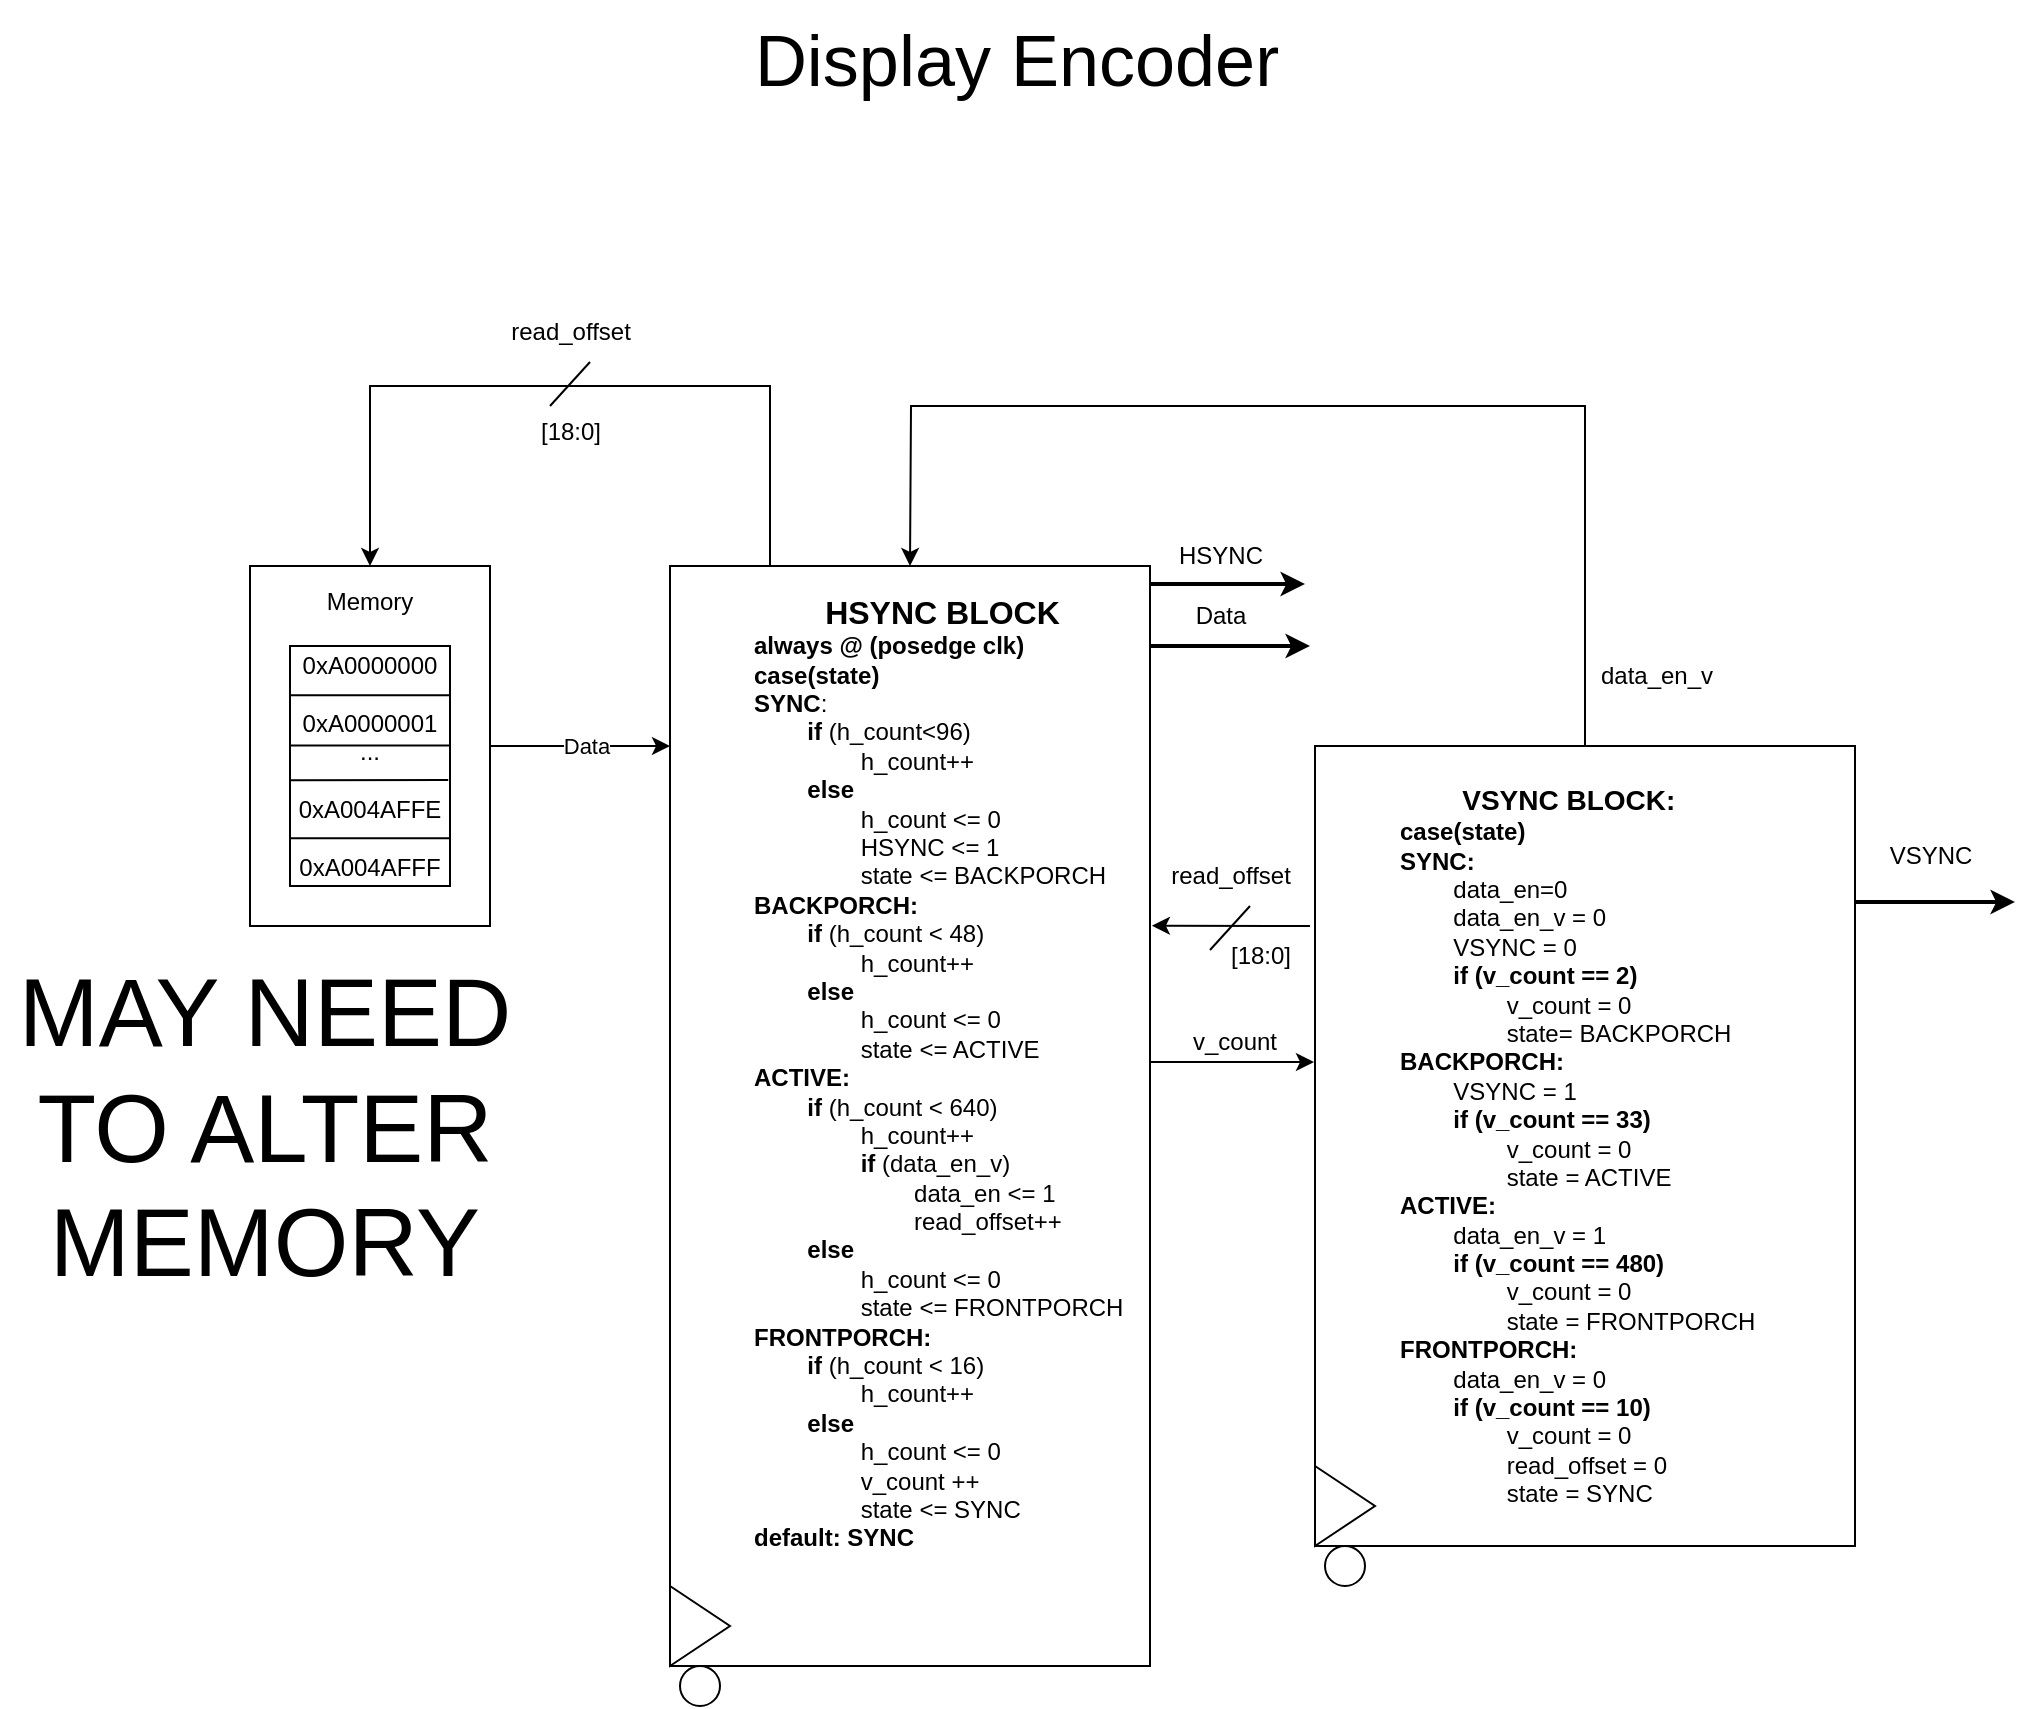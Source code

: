 <mxfile version="24.5.5" type="github">
  <diagram name="Page-1" id="m8KckDBnLmi3Fg9_RwGV">
    <mxGraphModel dx="1364" dy="756" grid="0" gridSize="10" guides="0" tooltips="1" connect="1" arrows="1" fold="1" page="0" pageScale="1" pageWidth="850" pageHeight="1100" math="0" shadow="0">
      <root>
        <mxCell id="0" />
        <mxCell id="1" parent="0" />
        <mxCell id="qMudk2F243AdnrHXbzsQ-1" value="&lt;font style=&quot;font-size: 36px;&quot;&gt;Display Encoder&lt;/font&gt;" style="text;html=1;align=center;verticalAlign=middle;resizable=0;points=[];autosize=1;strokeColor=none;fillColor=none;" parent="1" vertex="1">
          <mxGeometry x="660" y="30" width="290" height="60" as="geometry" />
        </mxCell>
        <mxCell id="qMudk2F243AdnrHXbzsQ-10" style="edgeStyle=none;rounded=0;orthogonalLoop=1;jettySize=auto;html=1;exitX=1;exitY=0.5;exitDx=0;exitDy=0;" parent="1" source="qMudk2F243AdnrHXbzsQ-3" edge="1">
          <mxGeometry relative="1" as="geometry">
            <mxPoint x="632" y="403.034" as="targetPoint" />
          </mxGeometry>
        </mxCell>
        <mxCell id="qMudk2F243AdnrHXbzsQ-20" value="Data" style="edgeLabel;html=1;align=center;verticalAlign=middle;resizable=0;points=[];" parent="qMudk2F243AdnrHXbzsQ-10" vertex="1" connectable="0">
          <mxGeometry x="0.06" relative="1" as="geometry">
            <mxPoint as="offset" />
          </mxGeometry>
        </mxCell>
        <mxCell id="qMudk2F243AdnrHXbzsQ-3" value="Memory&lt;div&gt;&lt;br&gt;&lt;/div&gt;&lt;div&gt;&lt;br&gt;&lt;/div&gt;&lt;div&gt;&lt;br&gt;&lt;/div&gt;&lt;div&gt;&lt;br&gt;&lt;/div&gt;&lt;div&gt;&lt;br&gt;&lt;/div&gt;&lt;div&gt;&lt;br&gt;&lt;/div&gt;&lt;div&gt;&lt;br&gt;&lt;/div&gt;&lt;div&gt;&lt;br&gt;&lt;/div&gt;&lt;div&gt;&lt;br&gt;&lt;/div&gt;&lt;div&gt;&lt;br&gt;&lt;/div&gt;" style="whiteSpace=wrap;html=1;" parent="1" vertex="1">
          <mxGeometry x="422" y="313" width="120" height="180" as="geometry" />
        </mxCell>
        <mxCell id="qMudk2F243AdnrHXbzsQ-4" value="0xA0000000&lt;div&gt;&lt;br&gt;&lt;div&gt;0xA0000001&lt;/div&gt;&lt;div&gt;&lt;span style=&quot;background-color: initial;&quot;&gt;...&lt;/span&gt;&lt;br&gt;&lt;/div&gt;&lt;div&gt;&lt;span style=&quot;background-color: initial;&quot;&gt;&lt;br&gt;&lt;/span&gt;&lt;/div&gt;&lt;div&gt;&lt;span style=&quot;background-color: initial;&quot;&gt;0xA004AFFE&lt;/span&gt;&lt;br&gt;&lt;/div&gt;&lt;div&gt;&lt;br&gt;&lt;/div&gt;&lt;div&gt;&lt;div&gt;0xA004AFFF&lt;/div&gt;&lt;/div&gt;&lt;/div&gt;" style="whiteSpace=wrap;html=1;" parent="1" vertex="1">
          <mxGeometry x="442" y="353" width="80" height="120" as="geometry" />
        </mxCell>
        <mxCell id="qMudk2F243AdnrHXbzsQ-6" style="edgeStyle=none;rounded=0;orthogonalLoop=1;jettySize=auto;html=1;exitX=0;exitY=0.5;exitDx=0;exitDy=0;entryX=1;entryY=0.5;entryDx=0;entryDy=0;endArrow=none;endFill=0;" parent="1" edge="1">
          <mxGeometry relative="1" as="geometry">
            <mxPoint x="442" y="402.71" as="sourcePoint" />
            <mxPoint x="522" y="402.71" as="targetPoint" />
          </mxGeometry>
        </mxCell>
        <mxCell id="qMudk2F243AdnrHXbzsQ-7" style="edgeStyle=none;rounded=0;orthogonalLoop=1;jettySize=auto;html=1;exitX=0.004;exitY=0.205;exitDx=0;exitDy=0;entryX=1.001;entryY=0.205;entryDx=0;entryDy=0;endArrow=none;endFill=0;exitPerimeter=0;entryPerimeter=0;" parent="1" source="qMudk2F243AdnrHXbzsQ-4" target="qMudk2F243AdnrHXbzsQ-4" edge="1">
          <mxGeometry relative="1" as="geometry">
            <mxPoint x="442" y="383" as="sourcePoint" />
            <mxPoint x="522" y="383" as="targetPoint" />
          </mxGeometry>
        </mxCell>
        <mxCell id="qMudk2F243AdnrHXbzsQ-8" style="edgeStyle=none;rounded=0;orthogonalLoop=1;jettySize=auto;html=1;exitX=0.004;exitY=0.801;exitDx=0;exitDy=0;entryX=0.994;entryY=0.801;entryDx=0;entryDy=0;endArrow=none;endFill=0;exitPerimeter=0;entryPerimeter=0;" parent="1" source="qMudk2F243AdnrHXbzsQ-4" target="qMudk2F243AdnrHXbzsQ-4" edge="1">
          <mxGeometry relative="1" as="geometry">
            <mxPoint x="442" y="443" as="sourcePoint" />
            <mxPoint x="522" y="443" as="targetPoint" />
          </mxGeometry>
        </mxCell>
        <mxCell id="qMudk2F243AdnrHXbzsQ-9" style="edgeStyle=none;rounded=0;orthogonalLoop=1;jettySize=auto;html=1;exitX=-0.003;exitY=0.559;exitDx=0;exitDy=0;entryX=0.989;entryY=0.558;entryDx=0;entryDy=0;endArrow=none;endFill=0;exitPerimeter=0;entryPerimeter=0;" parent="1" source="qMudk2F243AdnrHXbzsQ-4" target="qMudk2F243AdnrHXbzsQ-4" edge="1">
          <mxGeometry relative="1" as="geometry">
            <mxPoint x="442" y="423" as="sourcePoint" />
            <mxPoint x="522" y="423" as="targetPoint" />
          </mxGeometry>
        </mxCell>
        <mxCell id="qMudk2F243AdnrHXbzsQ-54" style="edgeStyle=none;rounded=0;orthogonalLoop=1;jettySize=auto;html=1;exitX=1;exitY=0.451;exitDx=0;exitDy=0;exitPerimeter=0;" parent="1" source="qMudk2F243AdnrHXbzsQ-11" edge="1">
          <mxGeometry relative="1" as="geometry">
            <mxPoint x="954" y="561" as="targetPoint" />
          </mxGeometry>
        </mxCell>
        <mxCell id="qMudk2F243AdnrHXbzsQ-11" value="&lt;blockquote style=&quot;margin: 0 0 0 40px; border: none; padding: 0px;&quot;&gt;&lt;div&gt;&lt;b&gt;&lt;font size=&quot;3&quot;&gt;&lt;span style=&quot;white-space: pre;&quot;&gt;&#x9;&lt;/span&gt;HSYNC BLOCK&lt;/font&gt;&lt;/b&gt;&lt;/div&gt;&lt;b&gt;always @ (posedge clk)&lt;/b&gt;&lt;div&gt;&lt;b&gt;case(state)&lt;/b&gt;&lt;/div&gt;&lt;div&gt;&lt;b&gt;SYNC&lt;/b&gt;:&lt;/div&gt;&lt;div&gt;&lt;b&gt;&lt;span style=&quot;white-space: pre;&quot;&gt;&#x9;&lt;/span&gt;if &lt;/b&gt;(h_count&amp;lt;96)&lt;/div&gt;&lt;div&gt;&lt;span style=&quot;white-space: pre;&quot;&gt;&#x9;&lt;/span&gt;&lt;span style=&quot;white-space: pre;&quot;&gt;&#x9;&lt;/span&gt;h_count++&lt;/div&gt;&lt;div&gt;&lt;b&gt;&lt;span style=&quot;white-space: pre;&quot;&gt;&#x9;&lt;/span&gt;else&lt;/b&gt;&amp;nbsp;&lt;/div&gt;&lt;div&gt;&lt;span style=&quot;white-space: pre;&quot;&gt;&#x9;&lt;/span&gt;&lt;span style=&quot;white-space: pre;&quot;&gt;&#x9;&lt;/span&gt;h_count &amp;lt;= 0&lt;/div&gt;&lt;div&gt;&lt;span style=&quot;white-space: pre;&quot;&gt;&#x9;&lt;/span&gt;&lt;span style=&quot;white-space: pre;&quot;&gt;&#x9;&lt;/span&gt;HSYNC &amp;lt;= 1&lt;/div&gt;&lt;div&gt;&lt;span style=&quot;white-space: pre;&quot;&gt;&#x9;&lt;/span&gt;&lt;span style=&quot;white-space: pre;&quot;&gt;&#x9;&lt;/span&gt;state &amp;lt;= BACKPORCH&lt;/div&gt;&lt;div&gt;&lt;b&gt;BACKPORCH:&lt;/b&gt;&lt;/div&gt;&lt;div&gt;&lt;b&gt;&lt;span style=&quot;white-space: pre;&quot;&gt;&#x9;&lt;/span&gt;if&amp;nbsp;&lt;/b&gt;(h_count &amp;lt; 48)&lt;/div&gt;&lt;div&gt;&lt;span style=&quot;white-space: pre;&quot;&gt;&#x9;&lt;/span&gt;&lt;span style=&quot;white-space: pre;&quot;&gt;&#x9;&lt;/span&gt;h_count++&lt;/div&gt;&lt;div&gt;&lt;b&gt;&lt;span style=&quot;white-space: pre;&quot;&gt;&#x9;&lt;/span&gt;else&lt;/b&gt;&lt;/div&gt;&lt;div&gt;&lt;span style=&quot;white-space: pre;&quot;&gt;&#x9;&lt;/span&gt;&lt;span style=&quot;white-space: pre;&quot;&gt;&#x9;&lt;/span&gt;h_count &amp;lt;= 0&lt;/div&gt;&lt;div&gt;&lt;span style=&quot;white-space: pre;&quot;&gt;&#x9;&lt;/span&gt;&lt;span style=&quot;white-space: pre;&quot;&gt;&#x9;&lt;/span&gt;state &amp;lt;= ACTIVE&lt;/div&gt;&lt;div&gt;&lt;b&gt;ACTIVE:&lt;/b&gt;&lt;/div&gt;&lt;div&gt;&lt;b&gt;&lt;span style=&quot;white-space: pre;&quot;&gt;&#x9;&lt;/span&gt;if&lt;/b&gt; (h_count &amp;lt; 640)&amp;nbsp;&lt;/div&gt;&lt;div&gt;&amp;nbsp;&lt;span style=&quot;white-space: pre;&quot;&gt;&#x9;&lt;/span&gt;&lt;span style=&quot;white-space: pre;&quot;&gt;&#x9;&lt;/span&gt;h_count++&lt;/div&gt;&lt;div&gt;&lt;b style=&quot;background-color: initial;&quot;&gt;&lt;span style=&quot;white-space: pre;&quot;&gt;&#x9;&lt;span style=&quot;white-space: pre;&quot;&gt;&#x9;&lt;/span&gt;&lt;/span&gt;if &lt;/b&gt;&lt;span style=&quot;background-color: initial;&quot;&gt;(data_en_v)&amp;nbsp;&lt;/span&gt;&lt;/div&gt;&lt;div&gt;&lt;span style=&quot;white-space: pre;&quot;&gt;&#x9;&lt;/span&gt;&lt;span style=&quot;white-space: pre;&quot;&gt;&#x9;&lt;span style=&quot;white-space: pre;&quot;&gt;&#x9;&lt;/span&gt;&lt;/span&gt;data_en &amp;lt;= 1&lt;/div&gt;&lt;div&gt;&lt;span style=&quot;white-space: pre;&quot;&gt;&#x9;&lt;/span&gt;&lt;span style=&quot;white-space: pre;&quot;&gt;&#x9;&lt;span style=&quot;white-space: pre;&quot;&gt;&#x9;&lt;/span&gt;&lt;/span&gt;read_offset++&lt;/div&gt;&lt;div&gt;&lt;b&gt;&lt;span style=&quot;white-space: pre;&quot;&gt;&#x9;&lt;/span&gt;else&amp;nbsp;&lt;/b&gt;&lt;/div&gt;&lt;div&gt;&lt;span style=&quot;white-space: pre;&quot;&gt;&#x9;&lt;/span&gt;&lt;span style=&quot;white-space: pre;&quot;&gt;&#x9;&lt;/span&gt;h_count &amp;lt;= 0&lt;/div&gt;&lt;div&gt;&lt;span style=&quot;white-space: pre;&quot;&gt;&#x9;&lt;/span&gt;&lt;span style=&quot;white-space: pre;&quot;&gt;&#x9;&lt;/span&gt;state &amp;lt;= FRONTPORCH&lt;/div&gt;&lt;div&gt;&lt;b&gt;FRONTPORCH:&lt;/b&gt;&lt;/div&gt;&lt;div&gt;&lt;b&gt;&lt;span style=&quot;white-space: pre;&quot;&gt;&#x9;&lt;/span&gt;if &lt;/b&gt;(h_count &amp;lt; 16)&lt;/div&gt;&lt;div&gt;&lt;span style=&quot;white-space: pre;&quot;&gt;&#x9;&lt;/span&gt;&lt;span style=&quot;white-space: pre;&quot;&gt;&#x9;&lt;/span&gt;h_count++&lt;/div&gt;&lt;div&gt;&lt;b&gt;&lt;span style=&quot;white-space: pre;&quot;&gt;&#x9;&lt;/span&gt;else&lt;/b&gt;&lt;/div&gt;&lt;div&gt;&lt;span style=&quot;white-space: pre;&quot;&gt;&#x9;&lt;/span&gt;&lt;span style=&quot;white-space: pre;&quot;&gt;&#x9;&lt;/span&gt;h_count &amp;lt;= 0&lt;/div&gt;&lt;div&gt;&lt;span style=&quot;white-space: pre;&quot;&gt;&#x9;&lt;/span&gt;&lt;span style=&quot;white-space: pre;&quot;&gt;&#x9;&lt;/span&gt;v_count ++&lt;/div&gt;&lt;div&gt;&lt;span style=&quot;white-space: pre;&quot;&gt;&#x9;&lt;span style=&quot;white-space: pre;&quot;&gt;&#x9;&lt;/span&gt;&lt;/span&gt;state &amp;lt;= SYNC&lt;/div&gt;&lt;div&gt;&lt;b&gt;default: SYNC&lt;/b&gt;&lt;/div&gt;&lt;div&gt;&lt;b&gt;&lt;br&gt;&lt;/b&gt;&lt;/div&gt;&lt;div&gt;&lt;b&gt;&lt;br&gt;&lt;/b&gt;&lt;/div&gt;&lt;/blockquote&gt;&lt;div&gt;&lt;b&gt;&lt;br&gt;&lt;/b&gt;&lt;/div&gt;" style="whiteSpace=wrap;html=1;align=left;" parent="1" vertex="1">
          <mxGeometry x="632" y="313" width="240" height="550" as="geometry" />
        </mxCell>
        <mxCell id="qMudk2F243AdnrHXbzsQ-12" value="" style="triangle;whiteSpace=wrap;html=1;" parent="1" vertex="1">
          <mxGeometry x="632" y="823" width="30" height="40" as="geometry" />
        </mxCell>
        <mxCell id="qMudk2F243AdnrHXbzsQ-13" value="" style="ellipse;whiteSpace=wrap;html=1;" parent="1" vertex="1">
          <mxGeometry x="637" y="863" width="20" height="20" as="geometry" />
        </mxCell>
        <mxCell id="qMudk2F243AdnrHXbzsQ-15" style="edgeStyle=none;rounded=0;orthogonalLoop=1;jettySize=auto;html=1;exitX=1;exitY=0.5;exitDx=0;exitDy=0;strokeWidth=2;" parent="1" edge="1">
          <mxGeometry relative="1" as="geometry">
            <mxPoint x="952" y="353.034" as="targetPoint" />
            <mxPoint x="872" y="353" as="sourcePoint" />
          </mxGeometry>
        </mxCell>
        <mxCell id="qMudk2F243AdnrHXbzsQ-17" value="Data" style="text;html=1;align=center;verticalAlign=middle;resizable=0;points=[];autosize=1;strokeColor=none;fillColor=none;strokeWidth=2;" parent="1" vertex="1">
          <mxGeometry x="882" y="323" width="50" height="30" as="geometry" />
        </mxCell>
        <mxCell id="qMudk2F243AdnrHXbzsQ-28" value="&lt;blockquote style=&quot;margin: 0 0 0 40px; border: none; padding: 0px;&quot;&gt;&lt;b&gt;&lt;font style=&quot;font-size: 14px;&quot;&gt;&lt;span style=&quot;white-space: pre;&quot;&gt;&#x9;&lt;/span&gt;VSYNC BLOCK:&lt;/font&gt;&lt;/b&gt;&lt;div&gt;&lt;b&gt;case(state)&lt;/b&gt;&lt;/div&gt;&lt;div&gt;&lt;b&gt;SYNC:&lt;/b&gt;&lt;/div&gt;&lt;div&gt;&lt;div&gt;&lt;span style=&quot;white-space: pre;&quot;&gt;&#x9;&lt;/span&gt;data_en=0&lt;/div&gt;&lt;/div&gt;&lt;div&gt;&lt;div&gt;&lt;span style=&quot;white-space: pre;&quot;&gt;&#x9;&lt;/span&gt;data_en_v = 0&lt;/div&gt;&lt;/div&gt;&lt;div&gt;&lt;div&gt;&lt;span style=&quot;white-space: pre;&quot;&gt;&#x9;&lt;/span&gt;VSYNC = 0&lt;/div&gt;&lt;/div&gt;&lt;div&gt;&lt;div&gt;&lt;div&gt;&lt;b&gt;&lt;span style=&quot;white-space: pre;&quot;&gt;&#x9;&lt;/span&gt;if (v_count == 2)&lt;/b&gt;&lt;/div&gt;&lt;/div&gt;&lt;/div&gt;&lt;div&gt;&lt;div&gt;&lt;div&gt;&lt;span style=&quot;white-space: pre;&quot;&gt;&#x9;&lt;span style=&quot;white-space: pre;&quot;&gt;&#x9;&lt;/span&gt;&lt;/span&gt;v_count = 0&lt;/div&gt;&lt;/div&gt;&lt;/div&gt;&lt;div&gt;&lt;div&gt;&lt;span style=&quot;white-space: pre;&quot;&gt;&#x9;&lt;span style=&quot;white-space: pre;&quot;&gt;&#x9;&lt;/span&gt;&lt;/span&gt;state= BACKPORCH&lt;/div&gt;&lt;/div&gt;&lt;div&gt;&lt;div&gt;&lt;b&gt;BACKPORCH:&lt;/b&gt;&lt;/div&gt;&lt;/div&gt;&lt;div&gt;&lt;div&gt;&lt;span style=&quot;white-space: pre;&quot;&gt;&#x9;&lt;/span&gt;VSYNC = 1&lt;/div&gt;&lt;/div&gt;&lt;div&gt;&lt;div&gt;&lt;div&gt;&lt;div&gt;&lt;b&gt;&lt;span style=&quot;white-space: pre;&quot;&gt;&#x9;&lt;/span&gt;if (v_count == 33)&lt;/b&gt;&lt;/div&gt;&lt;/div&gt;&lt;/div&gt;&lt;/div&gt;&lt;div&gt;&lt;div&gt;&lt;div&gt;&lt;div&gt;&lt;span style=&quot;white-space: pre;&quot;&gt;&#x9;&lt;span style=&quot;white-space: pre;&quot;&gt;&#x9;&lt;/span&gt;&lt;/span&gt;v_count = 0&lt;/div&gt;&lt;/div&gt;&lt;/div&gt;&lt;/div&gt;&lt;div&gt;&lt;div&gt;&lt;div&gt;&lt;span style=&quot;white-space: pre;&quot;&gt;&#x9;&lt;span style=&quot;white-space: pre;&quot;&gt;&#x9;&lt;/span&gt;&lt;/span&gt;state = ACTIVE&lt;/div&gt;&lt;/div&gt;&lt;/div&gt;&lt;div&gt;&lt;div&gt;&lt;b&gt;ACTIVE:&lt;/b&gt;&lt;/div&gt;&lt;/div&gt;&lt;div&gt;&lt;div&gt;&lt;span style=&quot;white-space: pre;&quot;&gt;&#x9;&lt;/span&gt;data_en_v = 1&lt;/div&gt;&lt;/div&gt;&lt;div&gt;&lt;div&gt;&lt;div&gt;&lt;div&gt;&lt;b&gt;&lt;span style=&quot;white-space: pre;&quot;&gt;&#x9;&lt;/span&gt;if (v_count == 480)&lt;/b&gt;&lt;/div&gt;&lt;/div&gt;&lt;/div&gt;&lt;/div&gt;&lt;div&gt;&lt;div&gt;&lt;div&gt;&lt;div&gt;&lt;span style=&quot;white-space: pre;&quot;&gt;&#x9;&lt;/span&gt;&lt;span style=&quot;white-space: pre;&quot;&gt;&#x9;&lt;/span&gt;v_count = 0&lt;/div&gt;&lt;/div&gt;&lt;/div&gt;&lt;/div&gt;&lt;div&gt;&lt;div&gt;&lt;div&gt;&lt;span style=&quot;white-space: pre;&quot;&gt;&#x9;&lt;/span&gt;&lt;span style=&quot;white-space: pre;&quot;&gt;&#x9;&lt;/span&gt;state = FRONTPORCH&lt;/div&gt;&lt;/div&gt;&lt;/div&gt;&lt;div&gt;&lt;div&gt;&lt;b&gt;FRONTPORCH:&lt;/b&gt;&lt;/div&gt;&lt;/div&gt;&lt;div&gt;&lt;div&gt;&lt;span style=&quot;white-space: pre;&quot;&gt;&#x9;&lt;/span&gt;data_en_v = 0&lt;/div&gt;&lt;/div&gt;&lt;div&gt;&lt;div&gt;&lt;div&gt;&lt;b&gt;&lt;span style=&quot;white-space: pre;&quot;&gt;&#x9;&lt;/span&gt;if (v_count == 10)&lt;/b&gt;&lt;/div&gt;&lt;/div&gt;&lt;/div&gt;&lt;div&gt;&lt;div&gt;&lt;div&gt;&lt;span style=&quot;white-space: pre;&quot;&gt;&#x9;&lt;/span&gt;&lt;span style=&quot;white-space: pre;&quot;&gt;&#x9;&lt;/span&gt;v_count = 0&lt;/div&gt;&lt;/div&gt;&lt;/div&gt;&lt;div&gt;&lt;div&gt;&lt;span style=&quot;white-space: pre;&quot;&gt;&#x9;&lt;/span&gt;&lt;span style=&quot;white-space: pre;&quot;&gt;&#x9;&lt;/span&gt;read_offset = 0&lt;/div&gt;&lt;/div&gt;&lt;div&gt;&lt;div&gt;&lt;span style=&quot;white-space: pre;&quot;&gt;&#x9;&lt;/span&gt;&lt;span style=&quot;white-space: pre;&quot;&gt;&#x9;&lt;/span&gt;state = SYNC&lt;/div&gt;&lt;/div&gt;&lt;/blockquote&gt;" style="whiteSpace=wrap;html=1;align=left;" parent="1" vertex="1">
          <mxGeometry x="954.5" y="403" width="270" height="400" as="geometry" />
        </mxCell>
        <mxCell id="qMudk2F243AdnrHXbzsQ-29" style="edgeStyle=none;rounded=0;orthogonalLoop=1;jettySize=auto;html=1;strokeWidth=2;" parent="1" edge="1">
          <mxGeometry relative="1" as="geometry">
            <mxPoint x="949.5" y="322.034" as="targetPoint" />
            <mxPoint x="872" y="322" as="sourcePoint" />
          </mxGeometry>
        </mxCell>
        <mxCell id="qMudk2F243AdnrHXbzsQ-31" style="edgeStyle=none;rounded=0;orthogonalLoop=1;jettySize=auto;html=1;exitX=1;exitY=0.5;exitDx=0;exitDy=0;strokeWidth=2;" parent="1" edge="1">
          <mxGeometry relative="1" as="geometry">
            <mxPoint x="1304.5" y="481.034" as="targetPoint" />
            <mxPoint x="1224.5" y="481" as="sourcePoint" />
          </mxGeometry>
        </mxCell>
        <mxCell id="qMudk2F243AdnrHXbzsQ-33" value="HSYNC" style="text;html=1;align=center;verticalAlign=middle;resizable=0;points=[];autosize=1;strokeColor=none;fillColor=none;strokeWidth=2;" parent="1" vertex="1">
          <mxGeometry x="872" y="293" width="70" height="30" as="geometry" />
        </mxCell>
        <mxCell id="qMudk2F243AdnrHXbzsQ-34" value="VSYNC" style="text;html=1;align=center;verticalAlign=middle;resizable=0;points=[];autosize=1;strokeColor=none;fillColor=none;strokeWidth=2;" parent="1" vertex="1">
          <mxGeometry x="1232" y="443" width="60" height="30" as="geometry" />
        </mxCell>
        <mxCell id="qMudk2F243AdnrHXbzsQ-38" value="" style="triangle;whiteSpace=wrap;html=1;" parent="1" vertex="1">
          <mxGeometry x="954.5" y="763" width="30" height="40" as="geometry" />
        </mxCell>
        <mxCell id="qMudk2F243AdnrHXbzsQ-39" value="" style="ellipse;whiteSpace=wrap;html=1;" parent="1" vertex="1">
          <mxGeometry x="959.5" y="803" width="20" height="20" as="geometry" />
        </mxCell>
        <mxCell id="qMudk2F243AdnrHXbzsQ-43" value="" style="endArrow=classic;html=1;rounded=0;exitX=0.5;exitY=0;exitDx=0;exitDy=0;entryX=0.5;entryY=0;entryDx=0;entryDy=0;" parent="1" source="qMudk2F243AdnrHXbzsQ-28" target="qMudk2F243AdnrHXbzsQ-11" edge="1">
          <mxGeometry width="50" height="50" relative="1" as="geometry">
            <mxPoint x="964.5" y="353" as="sourcePoint" />
            <mxPoint x="1014.5" y="303" as="targetPoint" />
            <Array as="points">
              <mxPoint x="1089.5" y="233" />
              <mxPoint x="752.5" y="233" />
            </Array>
          </mxGeometry>
        </mxCell>
        <mxCell id="qMudk2F243AdnrHXbzsQ-44" value="data_en_v" style="text;html=1;align=center;verticalAlign=middle;resizable=0;points=[];autosize=1;strokeColor=none;fillColor=none;" parent="1" vertex="1">
          <mxGeometry x="1084.5" y="353" width="80" height="30" as="geometry" />
        </mxCell>
        <mxCell id="qMudk2F243AdnrHXbzsQ-47" value="v_count" style="text;html=1;align=center;verticalAlign=middle;resizable=0;points=[];autosize=1;strokeColor=none;fillColor=none;" parent="1" vertex="1">
          <mxGeometry x="879" y="536" width="70" height="30" as="geometry" />
        </mxCell>
        <mxCell id="qMudk2F243AdnrHXbzsQ-50" value="" style="endArrow=classic;html=1;rounded=0;entryX=0.5;entryY=0;entryDx=0;entryDy=0;" parent="1" target="qMudk2F243AdnrHXbzsQ-3" edge="1">
          <mxGeometry width="50" height="50" relative="1" as="geometry">
            <mxPoint x="682" y="313" as="sourcePoint" />
            <mxPoint x="732" y="263" as="targetPoint" />
            <Array as="points">
              <mxPoint x="682" y="263" />
              <mxPoint x="682" y="223" />
              <mxPoint x="482" y="223" />
            </Array>
          </mxGeometry>
        </mxCell>
        <mxCell id="qMudk2F243AdnrHXbzsQ-51" value="read_offset" style="text;html=1;align=center;verticalAlign=middle;resizable=0;points=[];autosize=1;strokeColor=none;fillColor=none;" parent="1" vertex="1">
          <mxGeometry x="542" y="181" width="80" height="30" as="geometry" />
        </mxCell>
        <mxCell id="qMudk2F243AdnrHXbzsQ-52" value="" style="endArrow=none;html=1;rounded=0;" parent="1" edge="1">
          <mxGeometry width="50" height="50" relative="1" as="geometry">
            <mxPoint x="572" y="233" as="sourcePoint" />
            <mxPoint x="592" y="211" as="targetPoint" />
          </mxGeometry>
        </mxCell>
        <mxCell id="qMudk2F243AdnrHXbzsQ-53" value="[18:0]" style="text;html=1;align=center;verticalAlign=middle;resizable=0;points=[];autosize=1;strokeColor=none;fillColor=none;" parent="1" vertex="1">
          <mxGeometry x="557" y="231" width="50" height="30" as="geometry" />
        </mxCell>
        <mxCell id="qMudk2F243AdnrHXbzsQ-56" value="" style="endArrow=classic;html=1;rounded=0;entryX=1.004;entryY=0.327;entryDx=0;entryDy=0;entryPerimeter=0;" parent="1" target="qMudk2F243AdnrHXbzsQ-11" edge="1">
          <mxGeometry width="50" height="50" relative="1" as="geometry">
            <mxPoint x="952" y="493" as="sourcePoint" />
            <mxPoint x="992" y="473" as="targetPoint" />
          </mxGeometry>
        </mxCell>
        <mxCell id="qMudk2F243AdnrHXbzsQ-57" value="read_offset" style="text;html=1;align=center;verticalAlign=middle;resizable=0;points=[];autosize=1;strokeColor=none;fillColor=none;" parent="1" vertex="1">
          <mxGeometry x="872" y="453" width="80" height="30" as="geometry" />
        </mxCell>
        <mxCell id="qMudk2F243AdnrHXbzsQ-58" value="" style="endArrow=none;html=1;rounded=0;" parent="1" edge="1">
          <mxGeometry width="50" height="50" relative="1" as="geometry">
            <mxPoint x="902" y="505" as="sourcePoint" />
            <mxPoint x="922" y="483" as="targetPoint" />
          </mxGeometry>
        </mxCell>
        <mxCell id="qMudk2F243AdnrHXbzsQ-59" value="[18:0]" style="text;html=1;align=center;verticalAlign=middle;resizable=0;points=[];autosize=1;strokeColor=none;fillColor=none;" parent="1" vertex="1">
          <mxGeometry x="902" y="493" width="50" height="30" as="geometry" />
        </mxCell>
        <mxCell id="Wb2i4A5yENhCW2OPsdJP-1" value="&lt;font style=&quot;font-size: 48px;&quot;&gt;MAY NEED&lt;/font&gt;&lt;div&gt;&lt;font style=&quot;font-size: 48px;&quot;&gt;TO ALTER&lt;/font&gt;&lt;/div&gt;&lt;div&gt;&lt;font style=&quot;font-size: 48px;&quot;&gt;MEMORY&lt;/font&gt;&lt;/div&gt;" style="text;html=1;align=center;verticalAlign=middle;resizable=0;points=[];autosize=1;strokeColor=none;fillColor=none;" vertex="1" parent="1">
          <mxGeometry x="297" y="501" width="264" height="185" as="geometry" />
        </mxCell>
      </root>
    </mxGraphModel>
  </diagram>
</mxfile>
